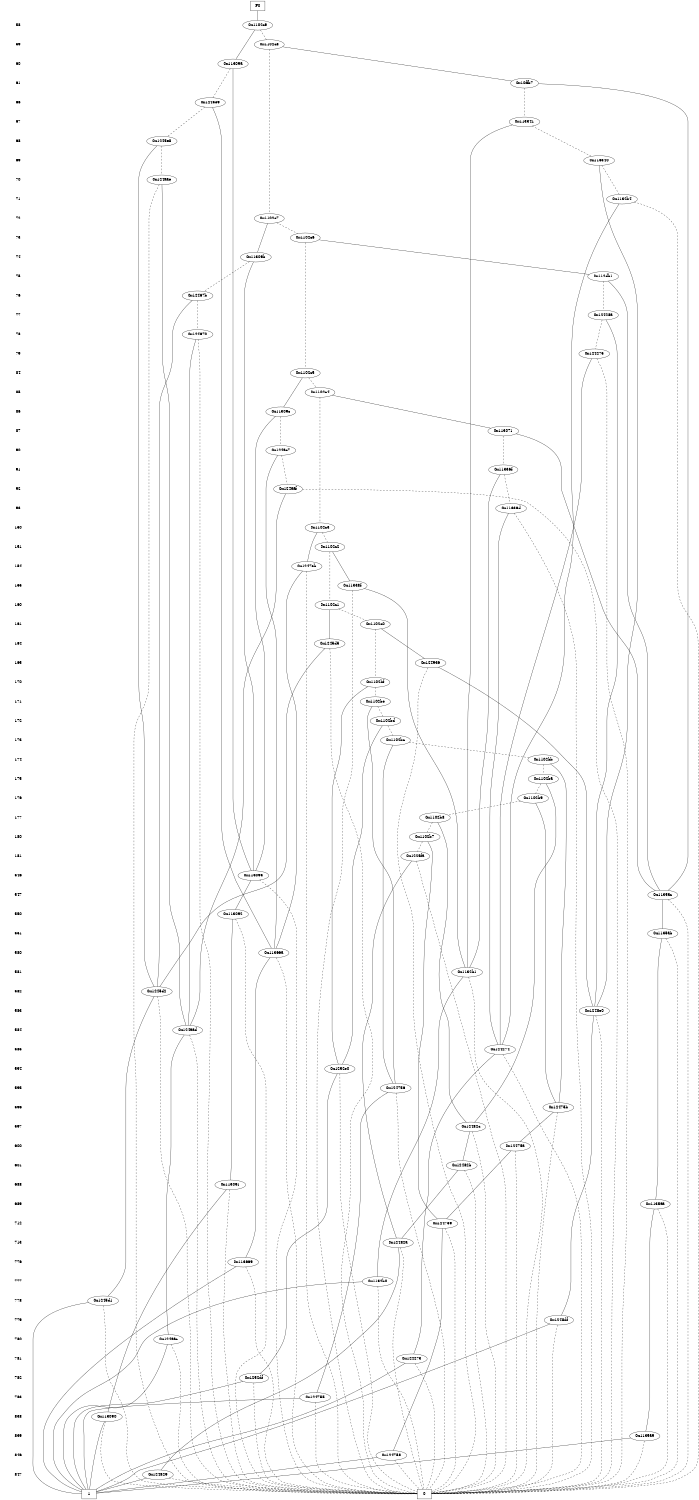 digraph "ZDD" {
size = "7.5,10"
center = true;
edge [dir = none];
{ node [shape = plaintext];
  edge [style = invis];
  "CONST NODES" [style = invis];
" 58 " -> " 59 " -> " 60 " -> " 61 " -> " 66 " -> " 67 " -> " 68 " -> " 69 " -> " 70 " -> " 71 " -> " 72 " -> " 73 " -> " 74 " -> " 75 " -> " 76 " -> " 77 " -> " 78 " -> " 79 " -> " 84 " -> " 85 " -> " 86 " -> " 87 " -> " 90 " -> " 91 " -> " 92 " -> " 93 " -> " 150 " -> " 151 " -> " 154 " -> " 155 " -> " 160 " -> " 161 " -> " 164 " -> " 165 " -> " 170 " -> " 171 " -> " 172 " -> " 173 " -> " 174 " -> " 175 " -> " 176 " -> " 177 " -> " 180 " -> " 181 " -> " 546 " -> " 547 " -> " 550 " -> " 551 " -> " 580 " -> " 581 " -> " 582 " -> " 583 " -> " 584 " -> " 585 " -> " 594 " -> " 595 " -> " 596 " -> " 597 " -> " 600 " -> " 601 " -> " 688 " -> " 689 " -> " 712 " -> " 713 " -> " 776 " -> " 777 " -> " 778 " -> " 779 " -> " 780 " -> " 781 " -> " 782 " -> " 783 " -> " 838 " -> " 839 " -> " 846 " -> " 847 " -> "CONST NODES"; 
}
{ rank = same; node [shape = box]; edge [style = invis];
"F0"; }
{ rank = same; " 58 ";
"0x1102c9";
}
{ rank = same; " 59 ";
"0x1102c8";
}
{ rank = same; " 60 ";
"0x11309a";
}
{ rank = same; " 61 ";
"0x10ffb7";
}
{ rank = same; " 66 ";
"0x1245e9";
}
{ rank = same; " 67 ";
"0x113341";
}
{ rank = same; " 68 ";
"0x1245e8";
}
{ rank = same; " 69 ";
"0x113340";
}
{ rank = same; " 70 ";
"0x124aae";
}
{ rank = same; " 71 ";
"0x1132b4";
}
{ rank = same; " 72 ";
"0x1102c7";
}
{ rank = same; " 73 ";
"0x1102c6";
}
{ rank = same; " 74 ";
"0x11309b";
}
{ rank = same; " 75 ";
"0x112db1";
}
{ rank = same; " 76 ";
"0x12467b";
}
{ rank = same; " 77 ";
"0x12428a";
}
{ rank = same; " 78 ";
"0x124670";
}
{ rank = same; " 79 ";
"0x124275";
}
{ rank = same; " 84 ";
"0x1102c5";
}
{ rank = same; " 85 ";
"0x1102c4";
}
{ rank = same; " 86 ";
"0x11309c";
}
{ rank = same; " 87 ";
"0x113071";
}
{ rank = same; " 90 ";
"0x124ac7";
}
{ rank = same; " 91 ";
"0x11336f";
}
{ rank = same; " 92 ";
"0x124aaf";
}
{ rank = same; " 93 ";
"0x11336d";
}
{ rank = same; " 150 ";
"0x1102c3";
}
{ rank = same; " 151 ";
"0x1102c2";
}
{ rank = same; " 154 ";
"0x1247eb";
}
{ rank = same; " 155 ";
"0x11338f";
}
{ rank = same; " 160 ";
"0x1102c1";
}
{ rank = same; " 161 ";
"0x1102c0";
}
{ rank = same; " 164 ";
"0x1245d5";
}
{ rank = same; " 165 ";
"0x124936";
}
{ rank = same; " 170 ";
"0x1102bf";
}
{ rank = same; " 171 ";
"0x1102be";
}
{ rank = same; " 172 ";
"0x1102bd";
}
{ rank = same; " 173 ";
"0x1102bc";
}
{ rank = same; " 174 ";
"0x1102bb";
}
{ rank = same; " 175 ";
"0x1102ba";
}
{ rank = same; " 176 ";
"0x1102b9";
}
{ rank = same; " 177 ";
"0x1102b8";
}
{ rank = same; " 180 ";
"0x1102b7";
}
{ rank = same; " 181 ";
"0x1225fa";
}
{ rank = same; " 546 ";
"0x113093";
}
{ rank = same; " 547 ";
"0x1135ac";
}
{ rank = same; " 550 ";
"0x113092";
}
{ rank = same; " 551 ";
"0x1135ab";
}
{ rank = same; " 580 ";
"0x11366a";
}
{ rank = same; " 581 ";
"0x1132b1";
}
{ rank = same; " 582 ";
"0x1245d2";
}
{ rank = same; " 583 ";
"0x1248e0";
}
{ rank = same; " 584 ";
"0x124aad";
}
{ rank = same; " 585 ";
"0x124274";
}
{ rank = same; " 594 ";
"0x1252e0";
}
{ rank = same; " 595 ";
"0x124756";
}
{ rank = same; " 596 ";
"0x12475b";
}
{ rank = same; " 597 ";
"0x12482c";
}
{ rank = same; " 600 ";
"0x12475a";
}
{ rank = same; " 601 ";
"0x12482b";
}
{ rank = same; " 688 ";
"0x113091";
}
{ rank = same; " 689 ";
"0x1135aa";
}
{ rank = same; " 712 ";
"0x124759";
}
{ rank = same; " 713 ";
"0x12482a";
}
{ rank = same; " 776 ";
"0x113669";
}
{ rank = same; " 777 ";
"0x1132b0";
}
{ rank = same; " 778 ";
"0x1245d1";
}
{ rank = same; " 779 ";
"0x1248df";
}
{ rank = same; " 780 ";
"0x124aac";
}
{ rank = same; " 781 ";
"0x124273";
}
{ rank = same; " 782 ";
"0x1252df";
}
{ rank = same; " 783 ";
"0x124755";
}
{ rank = same; " 838 ";
"0x113090";
}
{ rank = same; " 839 ";
"0x1135a9";
}
{ rank = same; " 846 ";
"0x124758";
}
{ rank = same; " 847 ";
"0x124829";
}
{ rank = same; "CONST NODES";
{ node [shape = box]; "0xf1988";
"0xf1987";
}
}
"F0" -> "0x1102c9" [style = solid];
"0x1102c9" -> "0x11309a";
"0x1102c9" -> "0x1102c8" [style = dashed];
"0x1102c8" -> "0x10ffb7";
"0x1102c8" -> "0x1102c7" [style = dashed];
"0x11309a" -> "0x113093";
"0x11309a" -> "0x1245e9" [style = dashed];
"0x10ffb7" -> "0x1135ac";
"0x10ffb7" -> "0x113341" [style = dashed];
"0x1245e9" -> "0x11366a";
"0x1245e9" -> "0x1245e8" [style = dashed];
"0x113341" -> "0x1132b1";
"0x113341" -> "0x113340" [style = dashed];
"0x1245e8" -> "0x1245d2";
"0x1245e8" -> "0x124aae" [style = dashed];
"0x113340" -> "0x1248e0";
"0x113340" -> "0x1132b4" [style = dashed];
"0x124aae" -> "0x124aad";
"0x124aae" -> "0xf1988" [style = dashed];
"0x1132b4" -> "0x124274";
"0x1132b4" -> "0xf1988" [style = dashed];
"0x1102c7" -> "0x11309b";
"0x1102c7" -> "0x1102c6" [style = dashed];
"0x1102c6" -> "0x112db1";
"0x1102c6" -> "0x1102c5" [style = dashed];
"0x11309b" -> "0x113093";
"0x11309b" -> "0x12467b" [style = dashed];
"0x112db1" -> "0x1135ac";
"0x112db1" -> "0x12428a" [style = dashed];
"0x12467b" -> "0x1245d2";
"0x12467b" -> "0x124670" [style = dashed];
"0x12428a" -> "0x1248e0";
"0x12428a" -> "0x124275" [style = dashed];
"0x124670" -> "0x124aad";
"0x124670" -> "0xf1988" [style = dashed];
"0x124275" -> "0x124274";
"0x124275" -> "0xf1988" [style = dashed];
"0x1102c5" -> "0x11309c";
"0x1102c5" -> "0x1102c4" [style = dashed];
"0x1102c4" -> "0x113071";
"0x1102c4" -> "0x1102c3" [style = dashed];
"0x11309c" -> "0x113093";
"0x11309c" -> "0x124ac7" [style = dashed];
"0x113071" -> "0x1135ac";
"0x113071" -> "0x11336f" [style = dashed];
"0x124ac7" -> "0x11366a";
"0x124ac7" -> "0x124aaf" [style = dashed];
"0x11336f" -> "0x1132b1";
"0x11336f" -> "0x11336d" [style = dashed];
"0x124aaf" -> "0x124aad";
"0x124aaf" -> "0xf1988" [style = dashed];
"0x11336d" -> "0x124274";
"0x11336d" -> "0xf1988" [style = dashed];
"0x1102c3" -> "0x1247eb";
"0x1102c3" -> "0x1102c2" [style = dashed];
"0x1102c2" -> "0x11338f";
"0x1102c2" -> "0x1102c1" [style = dashed];
"0x1247eb" -> "0x11366a";
"0x1247eb" -> "0xf1988" [style = dashed];
"0x11338f" -> "0x1132b1";
"0x11338f" -> "0xf1988" [style = dashed];
"0x1102c1" -> "0x1245d5";
"0x1102c1" -> "0x1102c0" [style = dashed];
"0x1102c0" -> "0x124936";
"0x1102c0" -> "0x1102bf" [style = dashed];
"0x1245d5" -> "0x1245d2";
"0x1245d5" -> "0xf1988" [style = dashed];
"0x124936" -> "0x1248e0";
"0x124936" -> "0xf1988" [style = dashed];
"0x1102bf" -> "0x1252e0";
"0x1102bf" -> "0x1102be" [style = dashed];
"0x1102be" -> "0x124756";
"0x1102be" -> "0x1102bd" [style = dashed];
"0x1102bd" -> "0x1252e0";
"0x1102bd" -> "0x1102bc" [style = dashed];
"0x1102bc" -> "0x124756";
"0x1102bc" -> "0x1102bb" [style = dashed];
"0x1102bb" -> "0x12475b";
"0x1102bb" -> "0x1102ba" [style = dashed];
"0x1102ba" -> "0x12482c";
"0x1102ba" -> "0x1102b9" [style = dashed];
"0x1102b9" -> "0x12475b";
"0x1102b9" -> "0x1102b8" [style = dashed];
"0x1102b8" -> "0x12482c";
"0x1102b8" -> "0x1102b7" [style = dashed];
"0x1102b7" -> "0x124759";
"0x1102b7" -> "0x1225fa" [style = dashed];
"0x1225fa" -> "0x12482a";
"0x1225fa" -> "0xf1988" [style = dashed];
"0x113093" -> "0x113092";
"0x113093" -> "0xf1988" [style = dashed];
"0x1135ac" -> "0x1135ab";
"0x1135ac" -> "0xf1988" [style = dashed];
"0x113092" -> "0x113091";
"0x113092" -> "0xf1988" [style = dashed];
"0x1135ab" -> "0x1135aa";
"0x1135ab" -> "0xf1988" [style = dashed];
"0x11366a" -> "0x113669";
"0x11366a" -> "0xf1988" [style = dashed];
"0x1132b1" -> "0x1132b0";
"0x1132b1" -> "0xf1988" [style = dashed];
"0x1245d2" -> "0x1245d1";
"0x1245d2" -> "0xf1988" [style = dashed];
"0x1248e0" -> "0x1248df";
"0x1248e0" -> "0xf1988" [style = dashed];
"0x124aad" -> "0x124aac";
"0x124aad" -> "0xf1988" [style = dashed];
"0x124274" -> "0x124273";
"0x124274" -> "0xf1988" [style = dashed];
"0x1252e0" -> "0x1252df";
"0x1252e0" -> "0xf1988" [style = dashed];
"0x124756" -> "0x124755";
"0x124756" -> "0xf1988" [style = dashed];
"0x12475b" -> "0x12475a";
"0x12475b" -> "0xf1988" [style = dashed];
"0x12482c" -> "0x12482b";
"0x12482c" -> "0xf1988" [style = dashed];
"0x12475a" -> "0x124759";
"0x12475a" -> "0xf1988" [style = dashed];
"0x12482b" -> "0x12482a";
"0x12482b" -> "0xf1988" [style = dashed];
"0x113091" -> "0x113090";
"0x113091" -> "0xf1988" [style = dashed];
"0x1135aa" -> "0x1135a9";
"0x1135aa" -> "0xf1988" [style = dashed];
"0x124759" -> "0x124758";
"0x124759" -> "0xf1988" [style = dashed];
"0x12482a" -> "0x124829";
"0x12482a" -> "0xf1988" [style = dashed];
"0x113669" -> "0xf1987";
"0x113669" -> "0xf1988" [style = dashed];
"0x1132b0" -> "0xf1987";
"0x1132b0" -> "0xf1988" [style = dashed];
"0x1245d1" -> "0xf1987";
"0x1245d1" -> "0xf1988" [style = dashed];
"0x1248df" -> "0xf1987";
"0x1248df" -> "0xf1988" [style = dashed];
"0x124aac" -> "0xf1987";
"0x124aac" -> "0xf1988" [style = dashed];
"0x124273" -> "0xf1987";
"0x124273" -> "0xf1988" [style = dashed];
"0x1252df" -> "0xf1987";
"0x1252df" -> "0xf1988" [style = dashed];
"0x124755" -> "0xf1987";
"0x124755" -> "0xf1988" [style = dashed];
"0x113090" -> "0xf1987";
"0x113090" -> "0xf1988" [style = dashed];
"0x1135a9" -> "0xf1987";
"0x1135a9" -> "0xf1988" [style = dashed];
"0x124758" -> "0xf1987";
"0x124758" -> "0xf1988" [style = dashed];
"0x124829" -> "0xf1987";
"0x124829" -> "0xf1988" [style = dashed];
"0xf1988" [label = "0"];
"0xf1987" [label = "1"];
}
